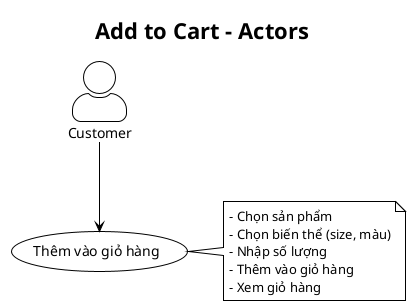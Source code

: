 @startuml Add to Cart Actor
!theme plain
skinparam backgroundColor white
skinparam actorStyle awesome

title Add to Cart - Actors

actor "Customer" as Customer
usecase "Thêm vào giỏ hàng" as UC_AddCart

Customer --> UC_AddCart

note right of UC_AddCart
  - Chọn sản phẩm
  - Chọn biến thể (size, màu)
  - Nhập số lượng
  - Thêm vào giỏ hàng
  - Xem giỏ hàng
end note

@enduml

